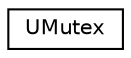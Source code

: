 digraph G
{
  edge [fontname="Helvetica",fontsize="10",labelfontname="Helvetica",labelfontsize="10"];
  node [fontname="Helvetica",fontsize="10",shape=record];
  rankdir="LR";
  Node1 [label="UMutex",height=0.2,width=0.4,color="black", fillcolor="white", style="filled",URL="$class_u_mutex.html"];
}
